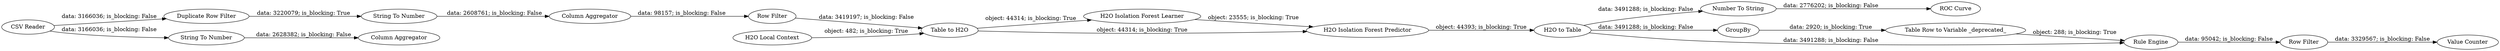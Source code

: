 digraph {
	"-5614877230548739251_23" [label="Row Filter"]
	"-6130893201139083743_18" [label="H2O Isolation Forest Learner"]
	"-6130893201139083743_19" [label="Number To String"]
	"-6130893201139083743_30" [label="Row Filter"]
	"-6130893201139083743_6" [label="H2O Isolation Forest Predictor"]
	"-5614877230548739251_40" [label="Value Counter"]
	"453225951149216526_25" [label="Column Aggregator"]
	"-6130893201139083743_16" [label="H2O Local Context"]
	"-6130893201139083743_38" [label="String To Number"]
	"-6130893201139083743_39" [label="Table to H2O"]
	"-6130893201139083743_9" [label=GroupBy]
	"-6130893201139083743_17" [label="H2O to Table"]
	"-6130893201139083743_37" [label="Duplicate Row Filter"]
	"-6130893201139083743_20" [label="ROC Curve"]
	"-6130893201139083743_36" [label="Column Aggregator"]
	"-6130893201139083743_11" [label="Rule Engine"]
	"-5614877230548739251_1" [label="CSV Reader"]
	"-5614877230548739251_3" [label="String To Number"]
	"-6130893201139083743_15" [label="Table Row to Variable _deprecated_"]
	"-6130893201139083743_17" -> "-6130893201139083743_11" [label="data: 3491288; is_blocking: False"]
	"-6130893201139083743_11" -> "-5614877230548739251_23" [label="data: 95042; is_blocking: False"]
	"-6130893201139083743_9" -> "-6130893201139083743_15" [label="data: 2920; is_blocking: True"]
	"-6130893201139083743_38" -> "-6130893201139083743_36" [label="data: 2608761; is_blocking: False"]
	"-5614877230548739251_1" -> "-6130893201139083743_37" [label="data: 3166036; is_blocking: False"]
	"-5614877230548739251_3" -> "453225951149216526_25" [label="data: 2628382; is_blocking: False"]
	"-6130893201139083743_19" -> "-6130893201139083743_20" [label="data: 2776202; is_blocking: False"]
	"-5614877230548739251_23" -> "-5614877230548739251_40" [label="data: 3329567; is_blocking: False"]
	"-6130893201139083743_30" -> "-6130893201139083743_39" [label="data: 3419197; is_blocking: False"]
	"-6130893201139083743_15" -> "-6130893201139083743_11" [label="object: 288; is_blocking: True"]
	"-6130893201139083743_39" -> "-6130893201139083743_18" [label="object: 44314; is_blocking: True"]
	"-6130893201139083743_17" -> "-6130893201139083743_19" [label="data: 3491288; is_blocking: False"]
	"-6130893201139083743_18" -> "-6130893201139083743_6" [label="object: 23555; is_blocking: True"]
	"-6130893201139083743_37" -> "-6130893201139083743_38" [label="data: 3220079; is_blocking: True"]
	"-6130893201139083743_39" -> "-6130893201139083743_6" [label="object: 44314; is_blocking: True"]
	"-6130893201139083743_17" -> "-6130893201139083743_9" [label="data: 3491288; is_blocking: False"]
	"-6130893201139083743_36" -> "-6130893201139083743_30" [label="data: 98157; is_blocking: False"]
	"-5614877230548739251_1" -> "-5614877230548739251_3" [label="data: 3166036; is_blocking: False"]
	"-6130893201139083743_6" -> "-6130893201139083743_17" [label="object: 44393; is_blocking: True"]
	"-6130893201139083743_16" -> "-6130893201139083743_39" [label="object: 482; is_blocking: True"]
	rankdir=LR
}
